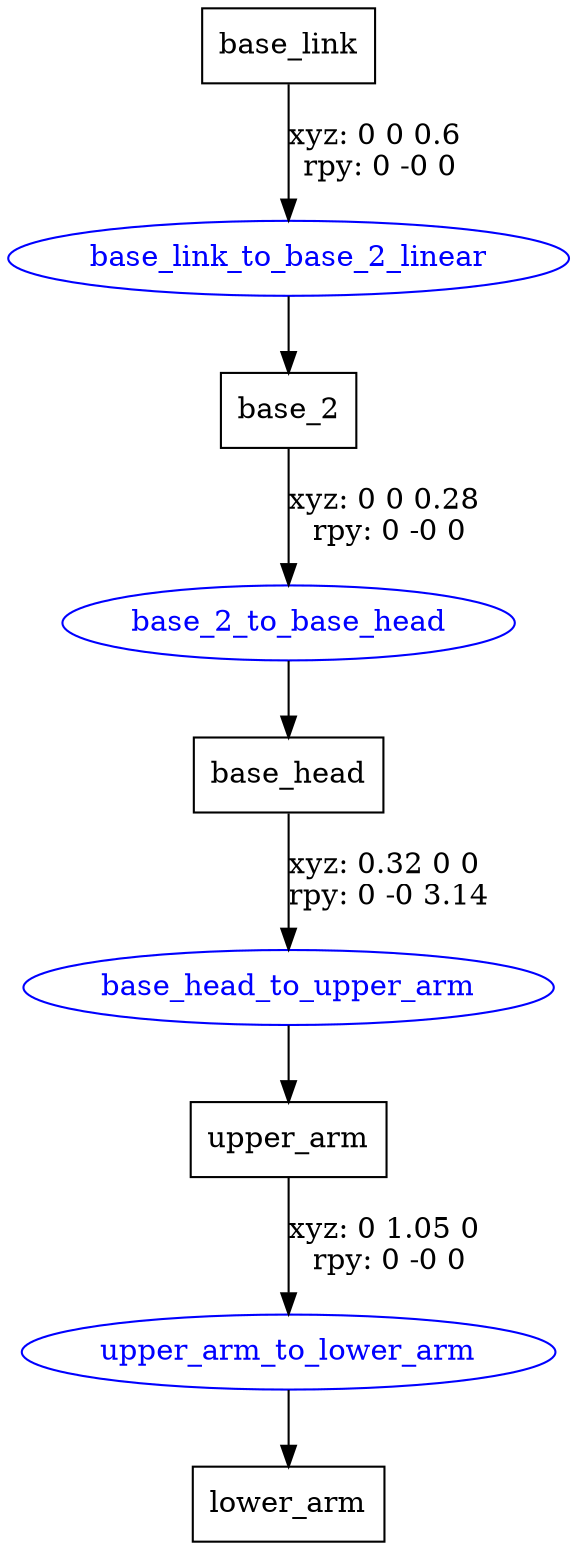 digraph G {
node [shape=box];
"base_link" [label="base_link"];
"base_2" [label="base_2"];
"base_head" [label="base_head"];
"upper_arm" [label="upper_arm"];
"lower_arm" [label="lower_arm"];
node [shape=ellipse, color=blue, fontcolor=blue];
"base_link" -> "base_link_to_base_2_linear" [label="xyz: 0 0 0.6 \nrpy: 0 -0 0"]
"base_link_to_base_2_linear" -> "base_2"
"base_2" -> "base_2_to_base_head" [label="xyz: 0 0 0.28 \nrpy: 0 -0 0"]
"base_2_to_base_head" -> "base_head"
"base_head" -> "base_head_to_upper_arm" [label="xyz: 0.32 0 0 \nrpy: 0 -0 3.14"]
"base_head_to_upper_arm" -> "upper_arm"
"upper_arm" -> "upper_arm_to_lower_arm" [label="xyz: 0 1.05 0 \nrpy: 0 -0 0"]
"upper_arm_to_lower_arm" -> "lower_arm"
}
